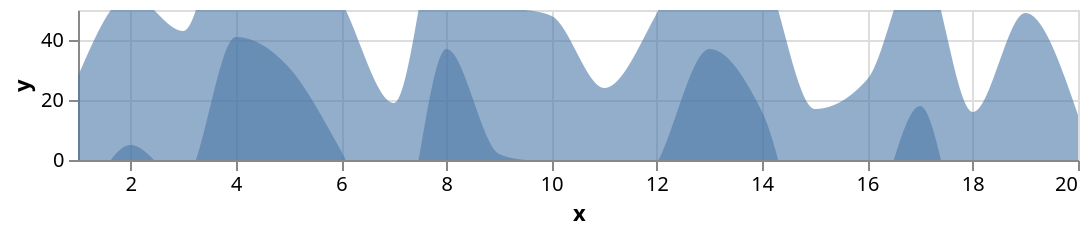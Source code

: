 {"config": {"view": {"height": 300, "width": 400}}, "layer": [{"encoding": {"y": {"scale": {"domain": [0, 50]}, "field": "y", "type": "quantitative", "axis": {"title": "y"}}, "x": {"scale": {"nice": false, "zero": false}, "field": "x", "type": "quantitative"}, "opacity": {"value": 0.6}}, "data": {"values": [{"y": 28, "x": 1}, {"y": 55, "x": 2}, {"y": 43, "x": 3}, {"y": 91, "x": 4}, {"y": 81, "x": 5}, {"y": 53, "x": 6}, {"y": 19, "x": 7}, {"y": 87, "x": 8}, {"y": 52, "x": 9}, {"y": 48, "x": 10}, {"y": 24, "x": 11}, {"y": 49, "x": 12}, {"y": 87, "x": 13}, {"y": 66, "x": 14}, {"y": 17, "x": 15}, {"y": 27, "x": 16}, {"y": 68, "x": 17}, {"y": 16, "x": 18}, {"y": 49, "x": 19}, {"y": 15, "x": 20}]}, "height": 75, "mark": {"interpolate": "monotone", "type": "area", "clip": true}, "width": 500}, {"transform": [{"calculate": "(datum.y - 50)", "as": "ny"}], "encoding": {"y": {"scale": {"domain": [0, 50]}, "field": "ny", "type": "quantitative"}, "x": {"scale": {"nice": false, "zero": false}, "field": "x", "type": "quantitative"}, "opacity": {"value": 0.6}}, "data": {"values": [{"y": 28, "x": 1}, {"y": 55, "x": 2}, {"y": 43, "x": 3}, {"y": 91, "x": 4}, {"y": 81, "x": 5}, {"y": 53, "x": 6}, {"y": 19, "x": 7}, {"y": 87, "x": 8}, {"y": 52, "x": 9}, {"y": 48, "x": 10}, {"y": 24, "x": 11}, {"y": 49, "x": 12}, {"y": 87, "x": 13}, {"y": 66, "x": 14}, {"y": 17, "x": 15}, {"y": 27, "x": 16}, {"y": 68, "x": 17}, {"y": 16, "x": 18}, {"y": 49, "x": 19}, {"y": 15, "x": 20}]}, "width": 500, "height": 75, "mark": {"interpolate": "monotone", "type": "area", "clip": true}}], "$schema": "https://vega.github.io/schema/vega-lite/v2.4.1.json"}
